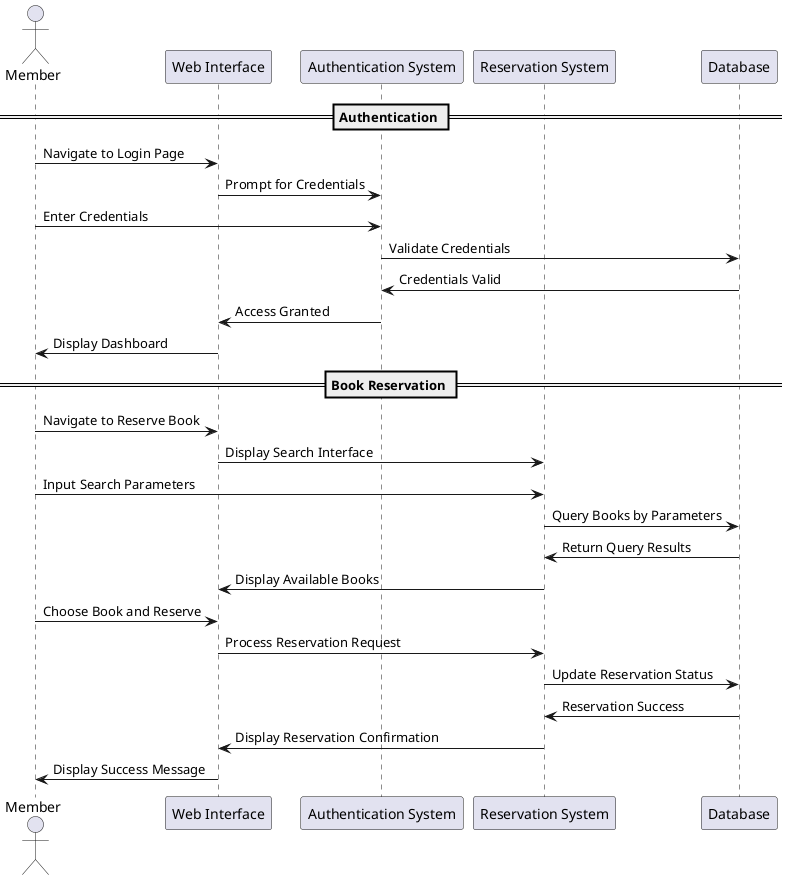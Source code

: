 @startuml

actor Member as member
participant "Web Interface" as webUI
participant "Authentication System" as authSys
participant "Reservation System" as resSys
participant "Database" as db

== Authentication ==
member -> webUI : Navigate to Login Page
webUI -> authSys : Prompt for Credentials
member -> authSys : Enter Credentials
authSys -> db : Validate Credentials
db -> authSys : Credentials Valid
authSys -> webUI : Access Granted
webUI -> member : Display Dashboard

== Book Reservation ==
member -> webUI : Navigate to Reserve Book
webUI -> resSys : Display Search Interface
member -> resSys : Input Search Parameters
resSys -> db : Query Books by Parameters
db -> resSys : Return Query Results
resSys -> webUI : Display Available Books
member -> webUI : Choose Book and Reserve
webUI -> resSys : Process Reservation Request
resSys -> db : Update Reservation Status
db -> resSys : Reservation Success
resSys -> webUI : Display Reservation Confirmation
webUI -> member : Display Success Message

@enduml